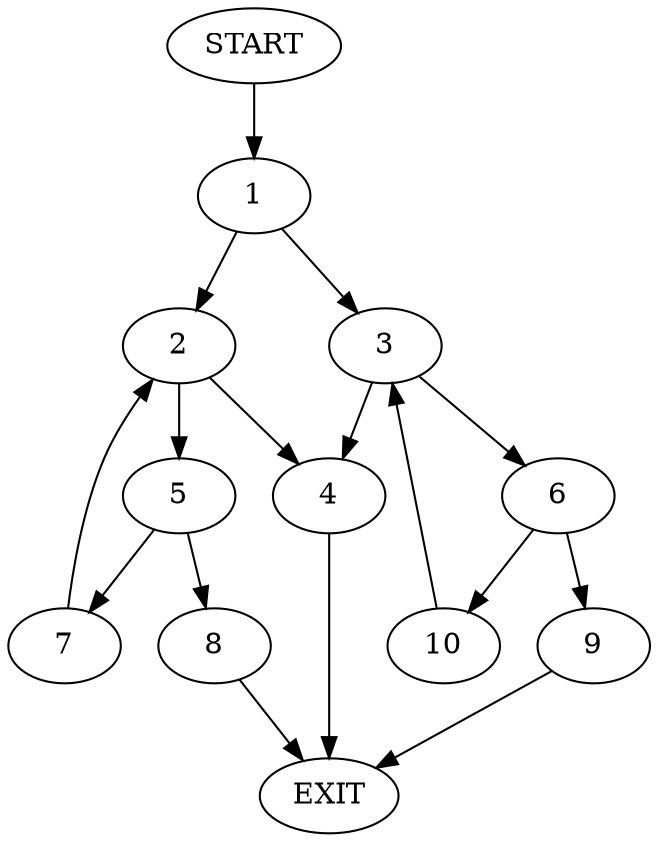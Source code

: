 digraph {
0 [label="START"]
11 [label="EXIT"]
0 -> 1
1 -> 2
1 -> 3
2 -> 4
2 -> 5
3 -> 6
3 -> 4
4 -> 11
5 -> 7
5 -> 8
7 -> 2
8 -> 11
6 -> 9
6 -> 10
9 -> 11
10 -> 3
}
